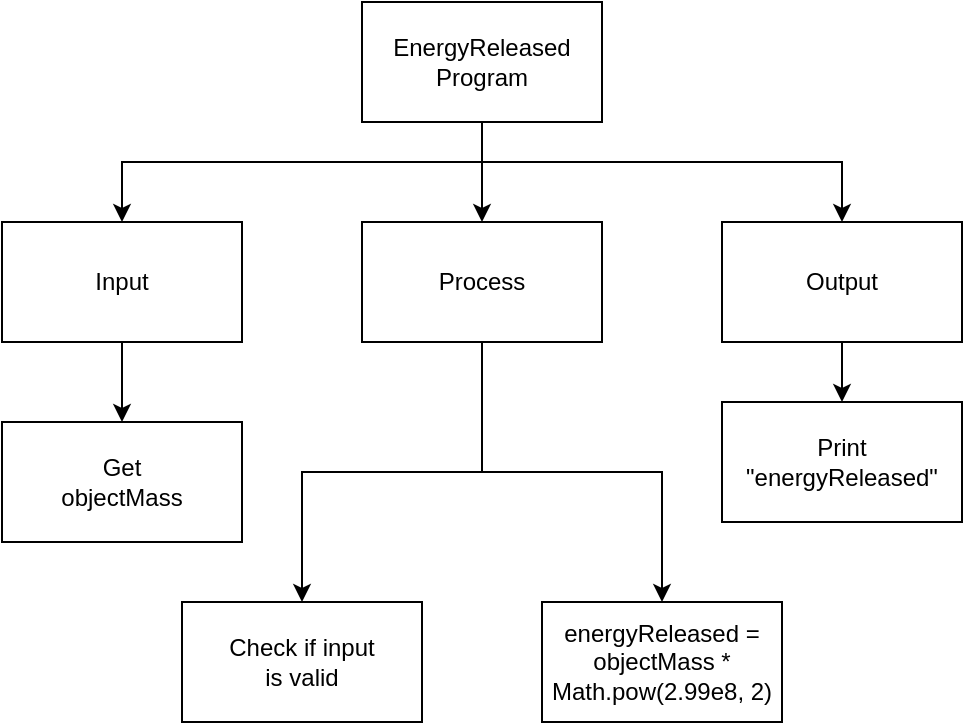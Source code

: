 <mxfile>
    <diagram id="2IJw6KLgiG1DzHj8utAz" name="Page-1">
        <mxGraphModel dx="1038" dy="740" grid="1" gridSize="10" guides="1" tooltips="1" connect="1" arrows="1" fold="1" page="1" pageScale="1" pageWidth="827" pageHeight="1169" math="0" shadow="0">
            <root>
                <mxCell id="0"/>
                <mxCell id="1" parent="0"/>
                <mxCell id="9" style="edgeStyle=none;html=1;entryX=0.5;entryY=0;entryDx=0;entryDy=0;" parent="1" source="3" target="5" edge="1">
                    <mxGeometry relative="1" as="geometry"/>
                </mxCell>
                <mxCell id="10" style="edgeStyle=orthogonalEdgeStyle;html=1;entryX=0.5;entryY=0;entryDx=0;entryDy=0;rounded=0;" parent="1" source="3" target="4" edge="1">
                    <mxGeometry relative="1" as="geometry">
                        <Array as="points">
                            <mxPoint x="390" y="260"/>
                            <mxPoint x="210" y="260"/>
                        </Array>
                    </mxGeometry>
                </mxCell>
                <mxCell id="11" style="edgeStyle=orthogonalEdgeStyle;rounded=0;html=1;entryX=0.5;entryY=0;entryDx=0;entryDy=0;" parent="1" source="3" target="6" edge="1">
                    <mxGeometry relative="1" as="geometry">
                        <Array as="points">
                            <mxPoint x="390" y="260"/>
                            <mxPoint x="570" y="260"/>
                        </Array>
                    </mxGeometry>
                </mxCell>
                <mxCell id="3" value="EnergyReleased&lt;br&gt;Program" style="rounded=0;whiteSpace=wrap;html=1;" parent="1" vertex="1">
                    <mxGeometry x="330" y="180" width="120" height="60" as="geometry"/>
                </mxCell>
                <mxCell id="12" style="edgeStyle=orthogonalEdgeStyle;rounded=0;html=1;entryX=0.5;entryY=0;entryDx=0;entryDy=0;" parent="1" source="4" target="7" edge="1">
                    <mxGeometry relative="1" as="geometry"/>
                </mxCell>
                <mxCell id="4" value="Input" style="rounded=0;whiteSpace=wrap;html=1;" parent="1" vertex="1">
                    <mxGeometry x="150" y="290" width="120" height="60" as="geometry"/>
                </mxCell>
                <mxCell id="16" style="edgeStyle=orthogonalEdgeStyle;rounded=0;html=1;entryX=0.5;entryY=0;entryDx=0;entryDy=0;" parent="1" source="5" target="8" edge="1">
                    <mxGeometry relative="1" as="geometry"/>
                </mxCell>
                <mxCell id="17" style="edgeStyle=orthogonalEdgeStyle;rounded=0;html=1;entryX=0.5;entryY=0;entryDx=0;entryDy=0;" parent="1" source="5" target="13" edge="1">
                    <mxGeometry relative="1" as="geometry"/>
                </mxCell>
                <mxCell id="5" value="Process" style="rounded=0;whiteSpace=wrap;html=1;" parent="1" vertex="1">
                    <mxGeometry x="330" y="290" width="120" height="60" as="geometry"/>
                </mxCell>
                <mxCell id="18" style="edgeStyle=none;html=1;entryX=0.5;entryY=0;entryDx=0;entryDy=0;" edge="1" parent="1" source="6" target="15">
                    <mxGeometry relative="1" as="geometry"/>
                </mxCell>
                <mxCell id="6" value="Output" style="rounded=0;whiteSpace=wrap;html=1;" parent="1" vertex="1">
                    <mxGeometry x="510" y="290" width="120" height="60" as="geometry"/>
                </mxCell>
                <mxCell id="7" value="Get&lt;br&gt;objectMass" style="rounded=0;whiteSpace=wrap;html=1;" parent="1" vertex="1">
                    <mxGeometry x="150" y="390" width="120" height="60" as="geometry"/>
                </mxCell>
                <mxCell id="8" value="Check if input &lt;br&gt;is valid" style="rounded=0;whiteSpace=wrap;html=1;" parent="1" vertex="1">
                    <mxGeometry x="240" y="480" width="120" height="60" as="geometry"/>
                </mxCell>
                <mxCell id="13" value="&lt;div&gt;energyReleased = objectMass * Math.pow(2.99e8, 2)&lt;/div&gt;" style="rounded=0;whiteSpace=wrap;html=1;" parent="1" vertex="1">
                    <mxGeometry x="420" y="480" width="120" height="60" as="geometry"/>
                </mxCell>
                <mxCell id="15" value="Print&lt;br&gt;&quot;energyReleased&quot;" style="rounded=0;whiteSpace=wrap;html=1;" parent="1" vertex="1">
                    <mxGeometry x="510" y="380" width="120" height="60" as="geometry"/>
                </mxCell>
            </root>
        </mxGraphModel>
    </diagram>
</mxfile>